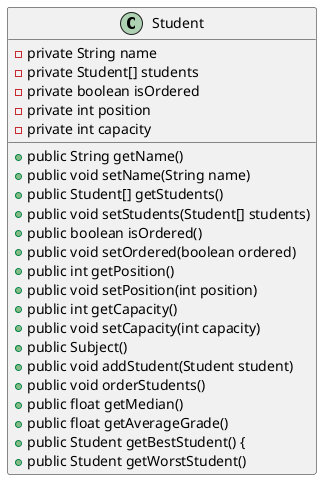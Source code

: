 @startuml

class Student {
-private String name
-private Student[] students
-private boolean isOrdered
-private int position
-private int capacity

     +public String getName()
     +public void setName(String name)
     +public Student[] getStudents()
     +public void setStudents(Student[] students)
     +public boolean isOrdered()
     +public void setOrdered(boolean ordered)
     +public int getPosition()
     +public void setPosition(int position)
     +public int getCapacity()
     +public void setCapacity(int capacity)
     +public Subject()
     +public void addStudent(Student student)
     +public void orderStudents()
     +public float getMedian()
     +public float getAverageGrade()
     +public Student getBestStudent() {
     +public Student getWorstStudent()
     }
@enduml